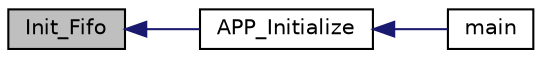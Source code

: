 digraph "Init_Fifo"
{
  edge [fontname="Helvetica",fontsize="10",labelfontname="Helvetica",labelfontsize="10"];
  node [fontname="Helvetica",fontsize="10",shape=record];
  rankdir="LR";
  Node697 [label="Init_Fifo",height=0.2,width=0.4,color="black", fillcolor="grey75", style="filled", fontcolor="black"];
  Node697 -> Node698 [dir="back",color="midnightblue",fontsize="10",style="solid",fontname="Helvetica"];
  Node698 [label="APP_Initialize",height=0.2,width=0.4,color="black", fillcolor="white", style="filled",URL="$inszt__wl__sps_8c.html#a59b305aa4f4287d45cbe428f533f84b2"];
  Node698 -> Node699 [dir="back",color="midnightblue",fontsize="10",style="solid",fontname="Helvetica"];
  Node699 [label="main",height=0.2,width=0.4,color="black", fillcolor="white", style="filled",URL="$main_8c.html#a840291bc02cba5474a4cb46a9b9566fe"];
}

